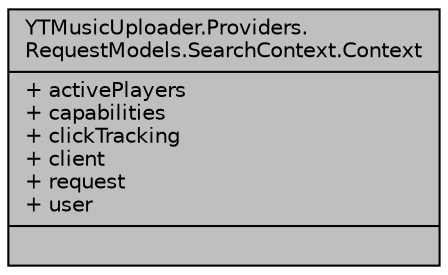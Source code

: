 digraph "YTMusicUploader.Providers.RequestModels.SearchContext.Context"
{
 // LATEX_PDF_SIZE
  edge [fontname="Helvetica",fontsize="10",labelfontname="Helvetica",labelfontsize="10"];
  node [fontname="Helvetica",fontsize="10",shape=record];
  Node1 [label="{YTMusicUploader.Providers.\lRequestModels.SearchContext.Context\n|+ activePlayers\l+ capabilities\l+ clickTracking\l+ client\l+ request\l+ user\l|}",height=0.2,width=0.4,color="black", fillcolor="grey75", style="filled", fontcolor="black",tooltip=" "];
}
